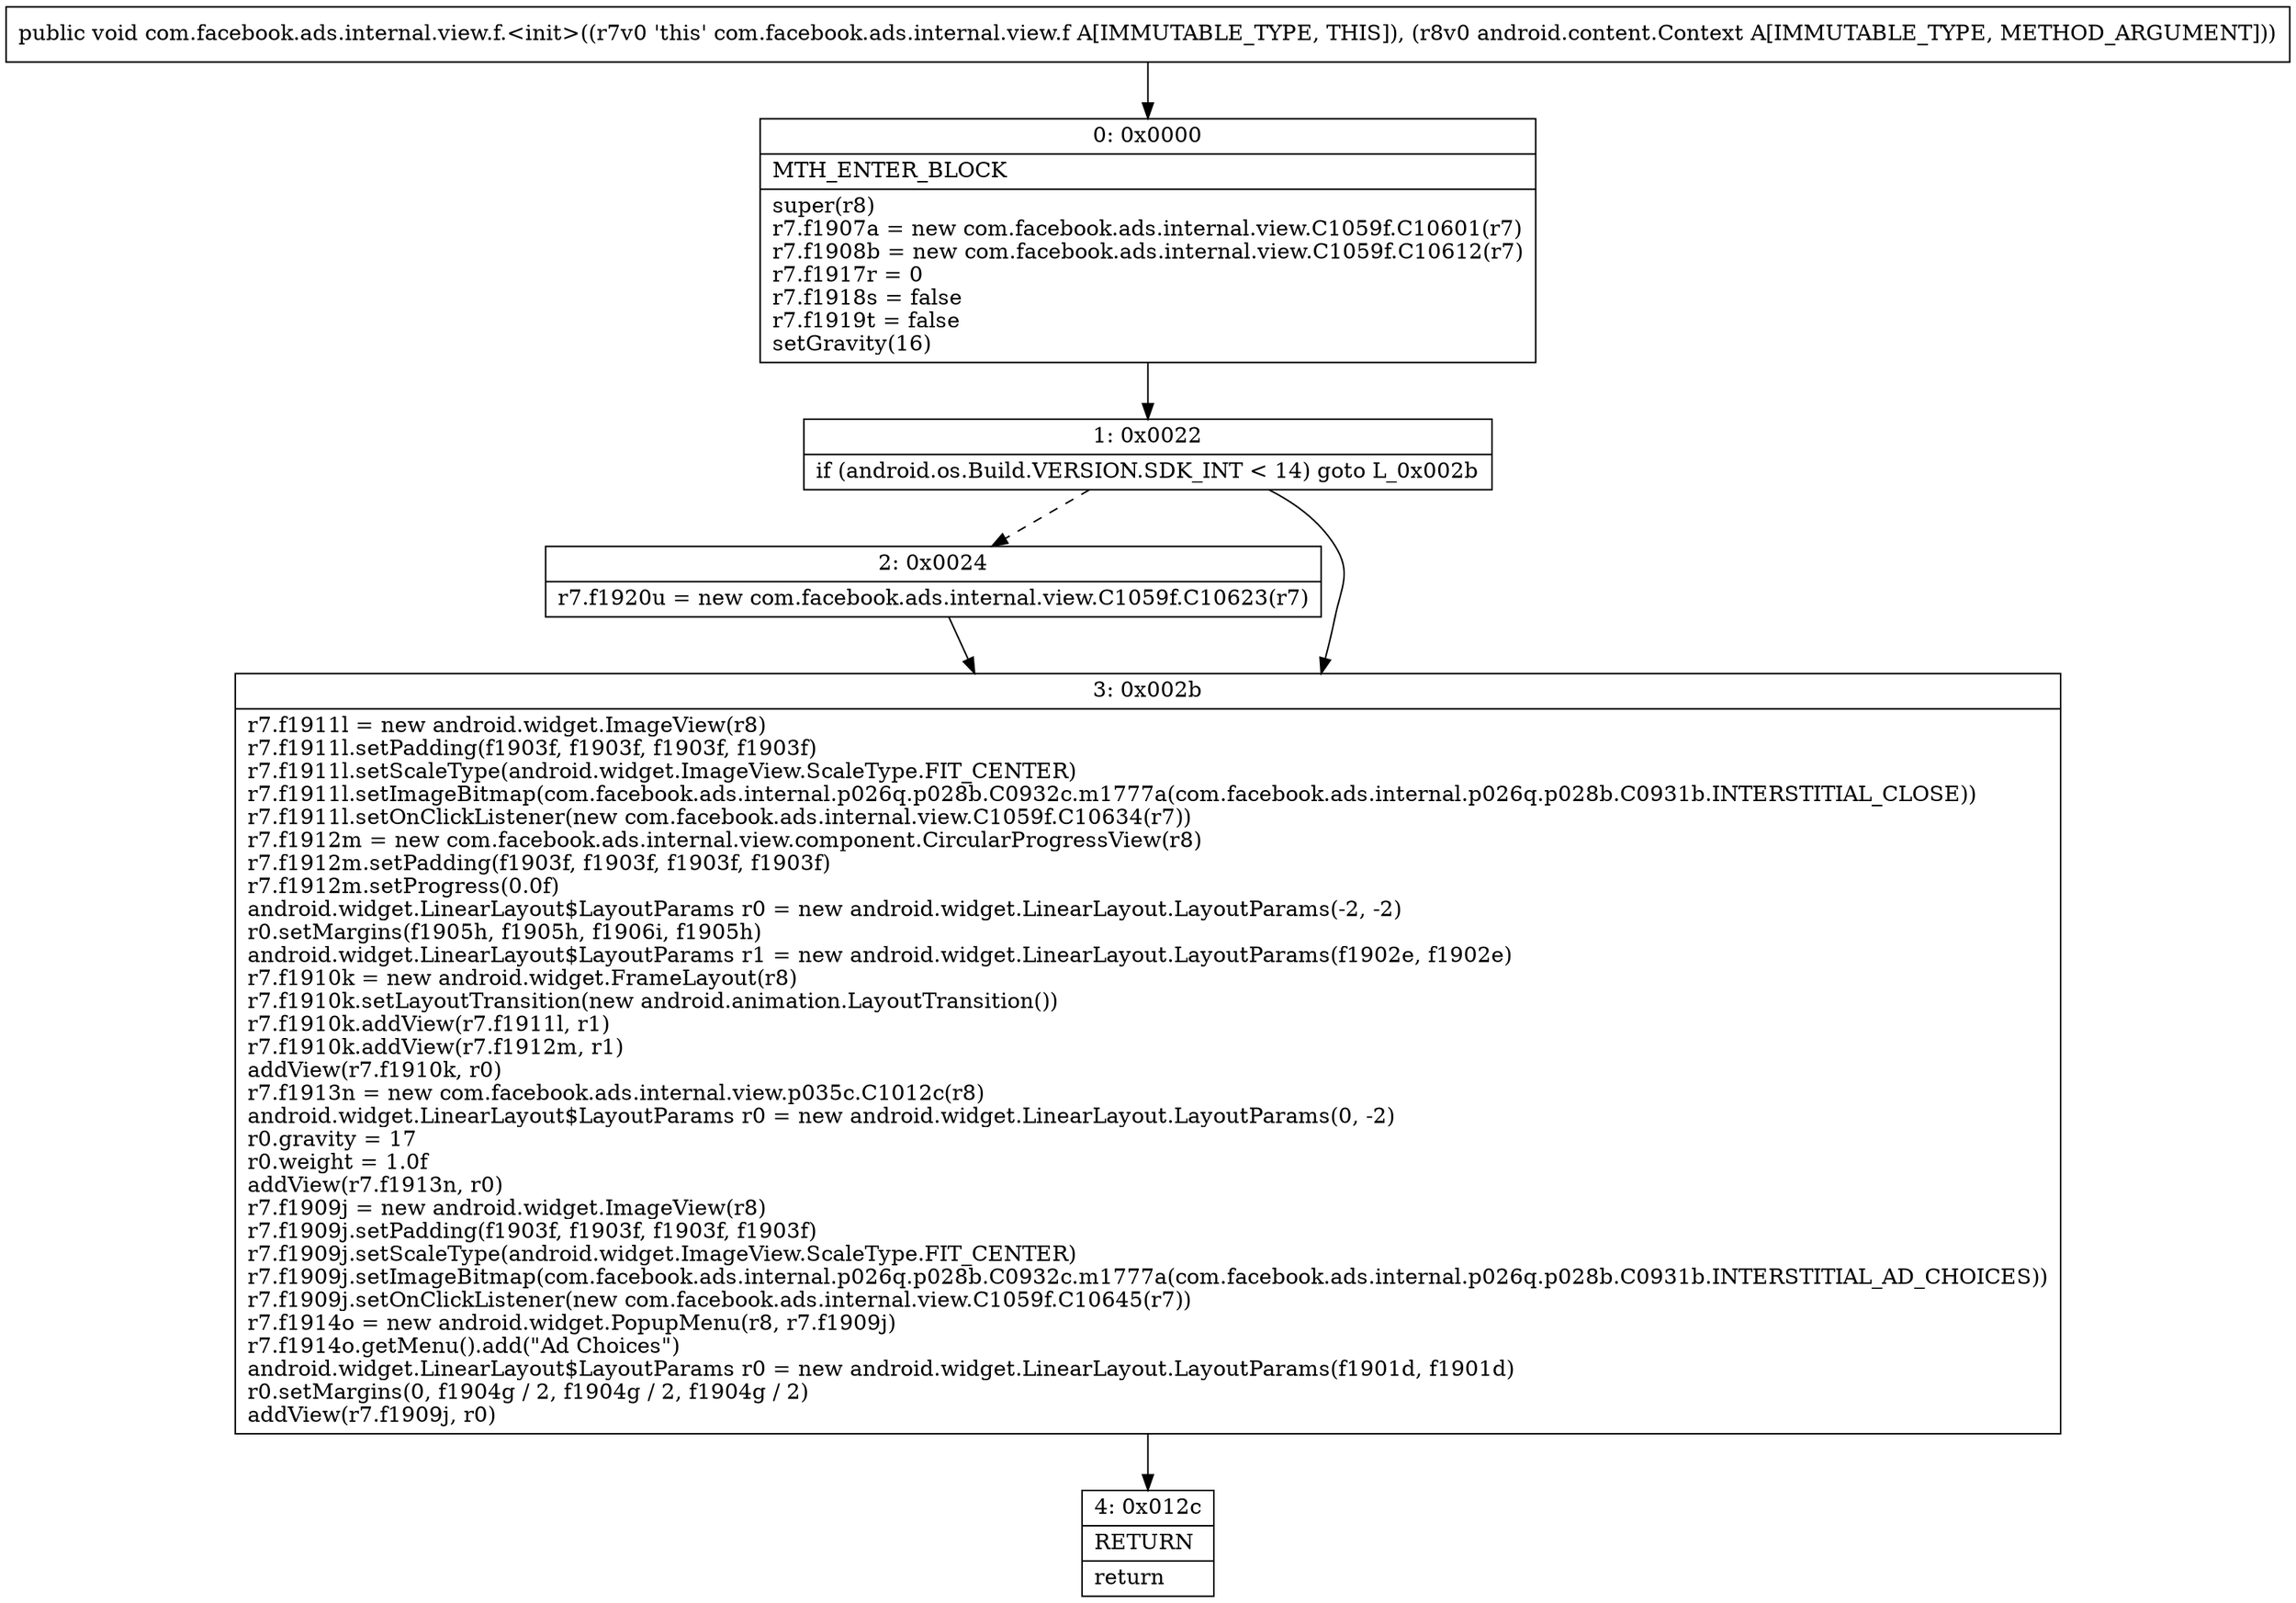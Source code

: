 digraph "CFG forcom.facebook.ads.internal.view.f.\<init\>(Landroid\/content\/Context;)V" {
Node_0 [shape=record,label="{0\:\ 0x0000|MTH_ENTER_BLOCK\l|super(r8)\lr7.f1907a = new com.facebook.ads.internal.view.C1059f.C10601(r7)\lr7.f1908b = new com.facebook.ads.internal.view.C1059f.C10612(r7)\lr7.f1917r = 0\lr7.f1918s = false\lr7.f1919t = false\lsetGravity(16)\l}"];
Node_1 [shape=record,label="{1\:\ 0x0022|if (android.os.Build.VERSION.SDK_INT \< 14) goto L_0x002b\l}"];
Node_2 [shape=record,label="{2\:\ 0x0024|r7.f1920u = new com.facebook.ads.internal.view.C1059f.C10623(r7)\l}"];
Node_3 [shape=record,label="{3\:\ 0x002b|r7.f1911l = new android.widget.ImageView(r8)\lr7.f1911l.setPadding(f1903f, f1903f, f1903f, f1903f)\lr7.f1911l.setScaleType(android.widget.ImageView.ScaleType.FIT_CENTER)\lr7.f1911l.setImageBitmap(com.facebook.ads.internal.p026q.p028b.C0932c.m1777a(com.facebook.ads.internal.p026q.p028b.C0931b.INTERSTITIAL_CLOSE))\lr7.f1911l.setOnClickListener(new com.facebook.ads.internal.view.C1059f.C10634(r7))\lr7.f1912m = new com.facebook.ads.internal.view.component.CircularProgressView(r8)\lr7.f1912m.setPadding(f1903f, f1903f, f1903f, f1903f)\lr7.f1912m.setProgress(0.0f)\landroid.widget.LinearLayout$LayoutParams r0 = new android.widget.LinearLayout.LayoutParams(\-2, \-2)\lr0.setMargins(f1905h, f1905h, f1906i, f1905h)\landroid.widget.LinearLayout$LayoutParams r1 = new android.widget.LinearLayout.LayoutParams(f1902e, f1902e)\lr7.f1910k = new android.widget.FrameLayout(r8)\lr7.f1910k.setLayoutTransition(new android.animation.LayoutTransition())\lr7.f1910k.addView(r7.f1911l, r1)\lr7.f1910k.addView(r7.f1912m, r1)\laddView(r7.f1910k, r0)\lr7.f1913n = new com.facebook.ads.internal.view.p035c.C1012c(r8)\landroid.widget.LinearLayout$LayoutParams r0 = new android.widget.LinearLayout.LayoutParams(0, \-2)\lr0.gravity = 17\lr0.weight = 1.0f\laddView(r7.f1913n, r0)\lr7.f1909j = new android.widget.ImageView(r8)\lr7.f1909j.setPadding(f1903f, f1903f, f1903f, f1903f)\lr7.f1909j.setScaleType(android.widget.ImageView.ScaleType.FIT_CENTER)\lr7.f1909j.setImageBitmap(com.facebook.ads.internal.p026q.p028b.C0932c.m1777a(com.facebook.ads.internal.p026q.p028b.C0931b.INTERSTITIAL_AD_CHOICES))\lr7.f1909j.setOnClickListener(new com.facebook.ads.internal.view.C1059f.C10645(r7))\lr7.f1914o = new android.widget.PopupMenu(r8, r7.f1909j)\lr7.f1914o.getMenu().add(\"Ad Choices\")\landroid.widget.LinearLayout$LayoutParams r0 = new android.widget.LinearLayout.LayoutParams(f1901d, f1901d)\lr0.setMargins(0, f1904g \/ 2, f1904g \/ 2, f1904g \/ 2)\laddView(r7.f1909j, r0)\l}"];
Node_4 [shape=record,label="{4\:\ 0x012c|RETURN\l|return\l}"];
MethodNode[shape=record,label="{public void com.facebook.ads.internal.view.f.\<init\>((r7v0 'this' com.facebook.ads.internal.view.f A[IMMUTABLE_TYPE, THIS]), (r8v0 android.content.Context A[IMMUTABLE_TYPE, METHOD_ARGUMENT])) }"];
MethodNode -> Node_0;
Node_0 -> Node_1;
Node_1 -> Node_2[style=dashed];
Node_1 -> Node_3;
Node_2 -> Node_3;
Node_3 -> Node_4;
}

